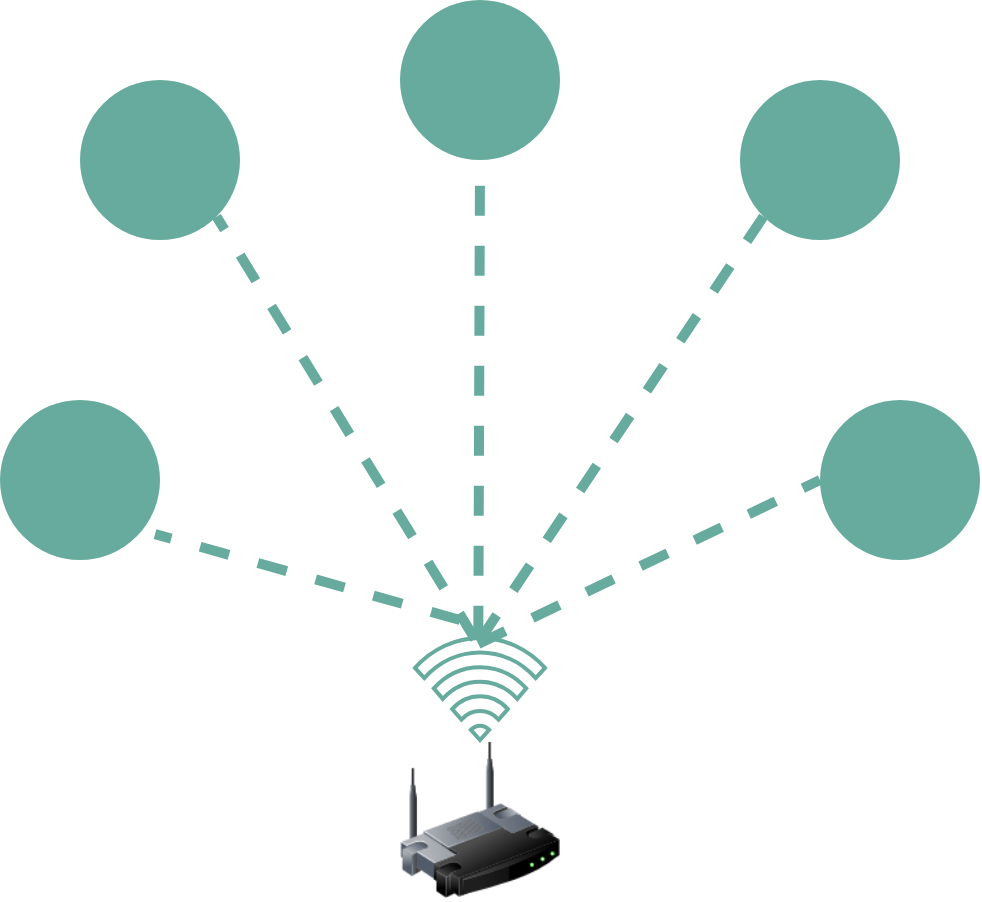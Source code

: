 <mxfile version="21.3.8" type="github">
  <diagram name="Page-1" id="jOB9RBpzngH0Vk2eLkoH">
    <mxGraphModel dx="1195" dy="628" grid="1" gridSize="10" guides="1" tooltips="1" connect="1" arrows="1" fold="1" page="1" pageScale="1" pageWidth="850" pageHeight="1100" math="0" shadow="0">
      <root>
        <mxCell id="0" />
        <mxCell id="1" parent="0" />
        <mxCell id="BLioh0M1rTnAiI7GWE3C-1" value="" style="image;html=1;image=img/lib/clip_art/networking/Wireless_Router_128x128.png" vertex="1" parent="1">
          <mxGeometry x="370" y="610" width="80" height="80" as="geometry" />
        </mxCell>
        <mxCell id="BLioh0M1rTnAiI7GWE3C-3" value="" style="ellipse;whiteSpace=wrap;html=1;aspect=fixed;fillColor=#67AB9F;strokeColor=none;" vertex="1" parent="1">
          <mxGeometry x="210" y="280" width="80" height="80" as="geometry" />
        </mxCell>
        <mxCell id="BLioh0M1rTnAiI7GWE3C-4" value="" style="ellipse;whiteSpace=wrap;html=1;aspect=fixed;fillColor=#67AB9F;strokeColor=none;" vertex="1" parent="1">
          <mxGeometry x="370" y="240" width="80" height="80" as="geometry" />
        </mxCell>
        <mxCell id="BLioh0M1rTnAiI7GWE3C-5" value="" style="ellipse;whiteSpace=wrap;html=1;aspect=fixed;fillColor=#67AB9F;strokeColor=none;" vertex="1" parent="1">
          <mxGeometry x="540" y="280" width="80" height="80" as="geometry" />
        </mxCell>
        <mxCell id="BLioh0M1rTnAiI7GWE3C-6" value="" style="ellipse;whiteSpace=wrap;html=1;aspect=fixed;fillColor=#67AB9F;strokeColor=none;" vertex="1" parent="1">
          <mxGeometry x="580" y="440" width="80" height="80" as="geometry" />
        </mxCell>
        <mxCell id="BLioh0M1rTnAiI7GWE3C-7" value="" style="ellipse;whiteSpace=wrap;html=1;aspect=fixed;fillColor=#67AB9F;strokeColor=none;" vertex="1" parent="1">
          <mxGeometry x="170" y="440" width="80" height="80" as="geometry" />
        </mxCell>
        <mxCell id="BLioh0M1rTnAiI7GWE3C-8" value="" style="html=1;verticalLabelPosition=bottom;align=center;labelBackgroundColor=#ffffff;verticalAlign=top;strokeWidth=2;strokeColor=#67AB9F;shadow=0;dashed=0;shape=mxgraph.ios7.icons.wifi;pointerEvents=1" vertex="1" parent="1">
          <mxGeometry x="377.5" y="559" width="65" height="51" as="geometry" />
        </mxCell>
        <mxCell id="BLioh0M1rTnAiI7GWE3C-13" value="" style="endArrow=none;dashed=1;html=1;rounded=0;strokeWidth=5;strokeColor=#67AB9F;exitX=0.487;exitY=0.059;exitDx=0;exitDy=0;exitPerimeter=0;entryX=0;entryY=0.5;entryDx=0;entryDy=0;" edge="1" parent="1" source="BLioh0M1rTnAiI7GWE3C-8" target="BLioh0M1rTnAiI7GWE3C-6">
          <mxGeometry width="50" height="50" relative="1" as="geometry">
            <mxPoint x="420" y="460" as="sourcePoint" />
            <mxPoint x="470" y="410" as="targetPoint" />
          </mxGeometry>
        </mxCell>
        <mxCell id="BLioh0M1rTnAiI7GWE3C-14" value="" style="endArrow=none;dashed=1;html=1;rounded=0;strokeWidth=5;strokeColor=#67AB9F;entryX=0;entryY=1;entryDx=0;entryDy=0;" edge="1" parent="1" target="BLioh0M1rTnAiI7GWE3C-5">
          <mxGeometry width="50" height="50" relative="1" as="geometry">
            <mxPoint x="410" y="560" as="sourcePoint" />
            <mxPoint x="590" y="490" as="targetPoint" />
          </mxGeometry>
        </mxCell>
        <mxCell id="BLioh0M1rTnAiI7GWE3C-15" value="" style="endArrow=none;dashed=1;html=1;rounded=0;strokeWidth=5;strokeColor=#67AB9F;exitX=0.487;exitY=-0.023;exitDx=0;exitDy=0;exitPerimeter=0;entryX=0.5;entryY=1;entryDx=0;entryDy=0;" edge="1" parent="1" source="BLioh0M1rTnAiI7GWE3C-8" target="BLioh0M1rTnAiI7GWE3C-4">
          <mxGeometry width="50" height="50" relative="1" as="geometry">
            <mxPoint x="429" y="582" as="sourcePoint" />
            <mxPoint x="600" y="500" as="targetPoint" />
          </mxGeometry>
        </mxCell>
        <mxCell id="BLioh0M1rTnAiI7GWE3C-16" value="" style="endArrow=none;dashed=1;html=1;rounded=0;strokeWidth=5;strokeColor=#67AB9F;exitX=0.462;exitY=0.01;exitDx=0;exitDy=0;exitPerimeter=0;entryX=1;entryY=1;entryDx=0;entryDy=0;" edge="1" parent="1" source="BLioh0M1rTnAiI7GWE3C-8" target="BLioh0M1rTnAiI7GWE3C-3">
          <mxGeometry width="50" height="50" relative="1" as="geometry">
            <mxPoint x="419" y="568" as="sourcePoint" />
            <mxPoint x="424" y="303" as="targetPoint" />
          </mxGeometry>
        </mxCell>
        <mxCell id="BLioh0M1rTnAiI7GWE3C-17" value="" style="endArrow=none;dashed=1;html=1;rounded=0;strokeWidth=5;strokeColor=#67AB9F;entryX=0.969;entryY=0.838;entryDx=0;entryDy=0;entryPerimeter=0;" edge="1" parent="1" target="BLioh0M1rTnAiI7GWE3C-7">
          <mxGeometry width="50" height="50" relative="1" as="geometry">
            <mxPoint x="400" y="550" as="sourcePoint" />
            <mxPoint x="434" y="313" as="targetPoint" />
          </mxGeometry>
        </mxCell>
      </root>
    </mxGraphModel>
  </diagram>
</mxfile>
